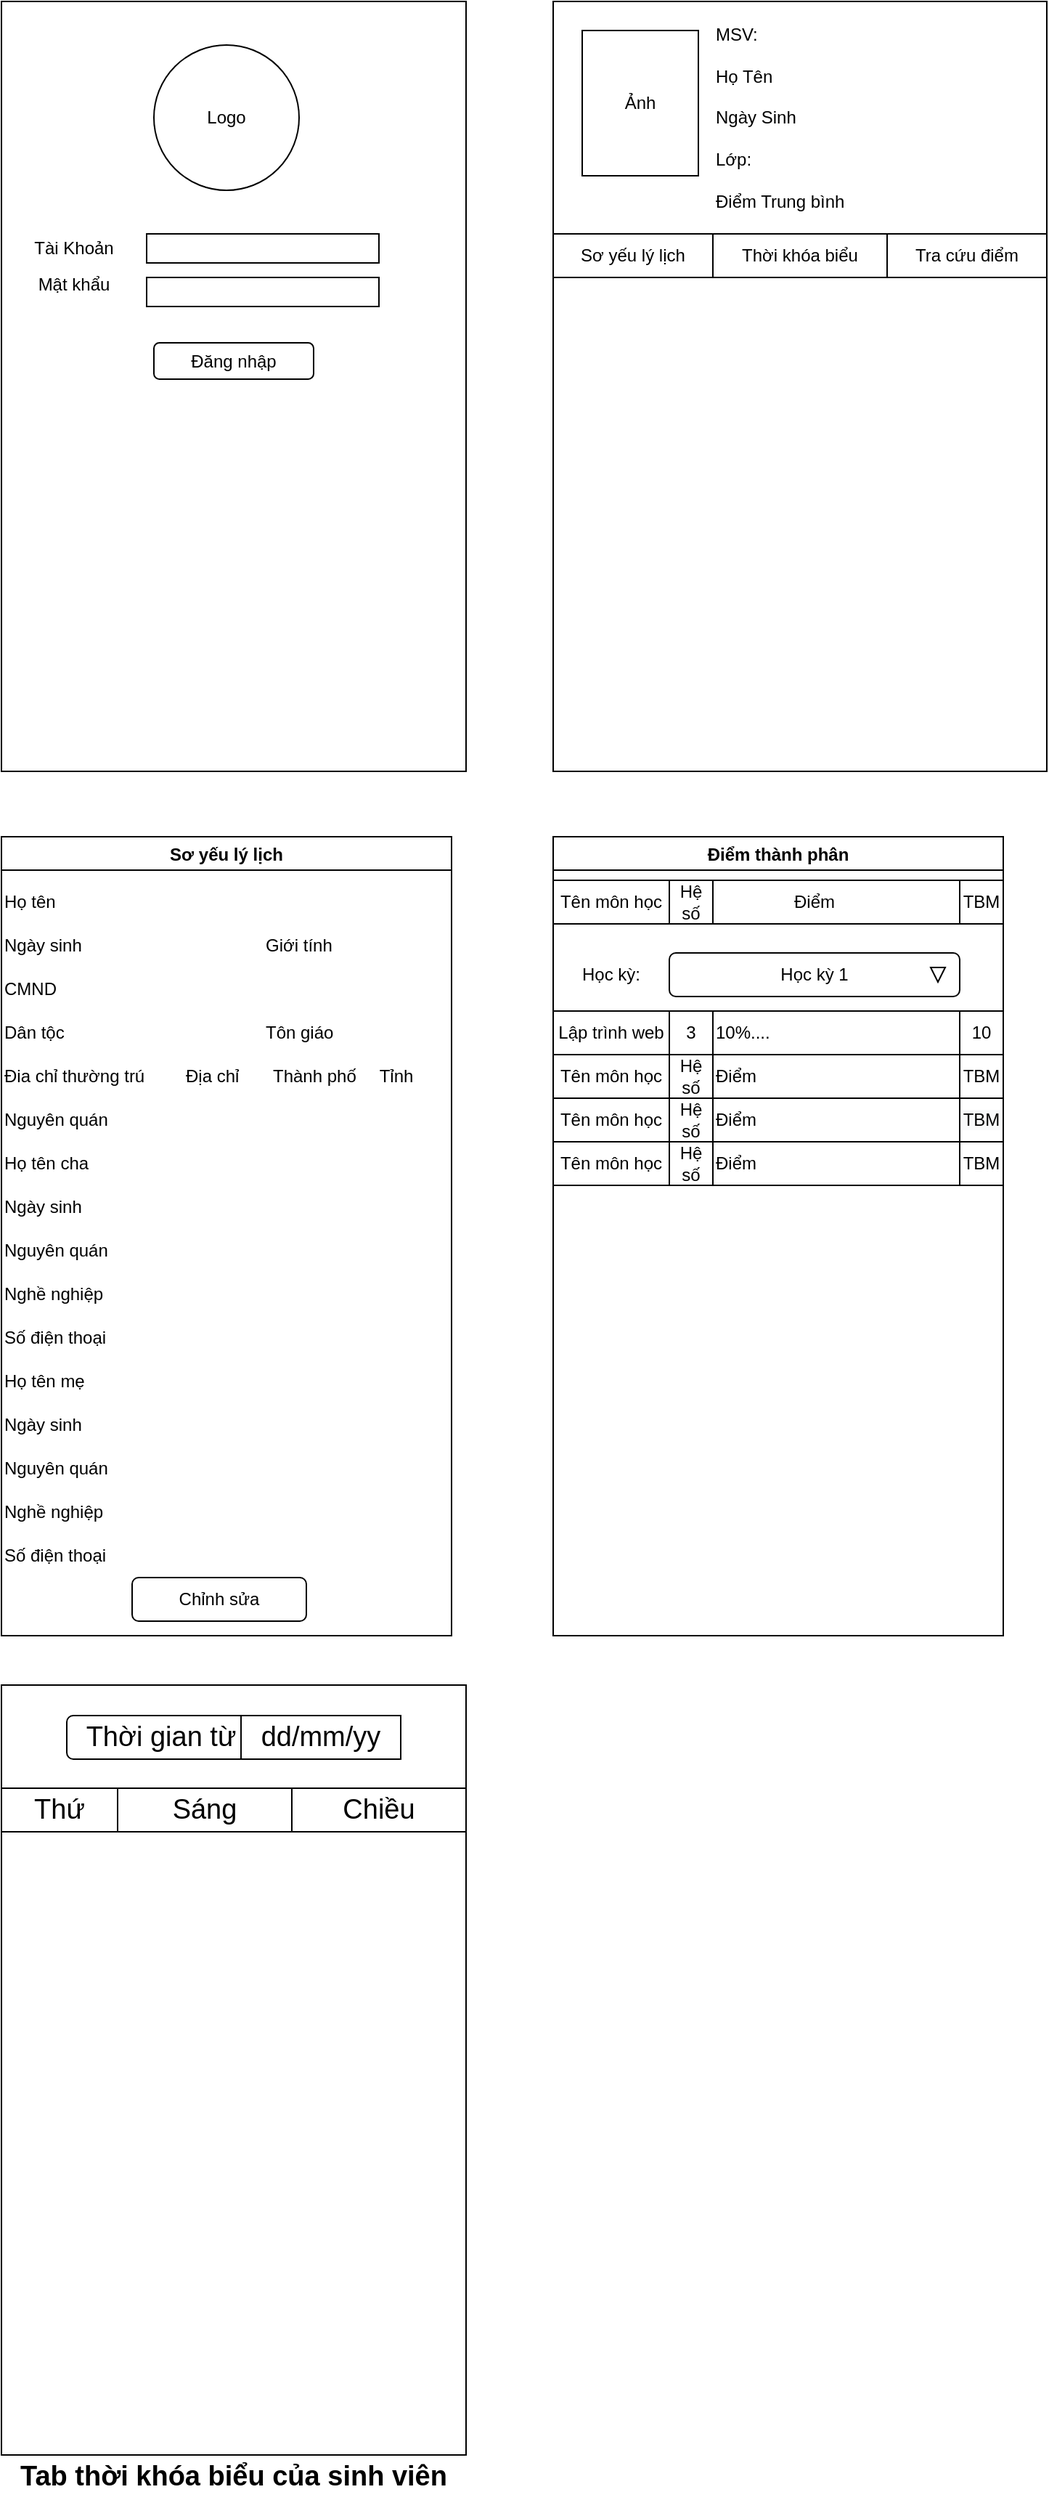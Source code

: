 <mxfile version="15.7.4" type="device"><diagram id="kQTkmnE95mMSOVBhuUtG" name="Page-1"><mxGraphModel dx="1422" dy="794" grid="1" gridSize="10" guides="1" tooltips="1" connect="1" arrows="1" fold="1" page="1" pageScale="1" pageWidth="827" pageHeight="1169" math="0" shadow="0"><root><mxCell id="0"/><mxCell id="1" parent="0"/><mxCell id="vsu5bvqtT85boDDED6tm-1" value="" style="verticalLabelPosition=bottom;verticalAlign=top;html=1;shape=mxgraph.basic.rect;fillColor2=none;strokeWidth=1;size=20;indent=5;rotation=90;" parent="1" vertex="1"><mxGeometry x="-95" y="115" width="530" height="320" as="geometry"/></mxCell><mxCell id="vsu5bvqtT85boDDED6tm-3" value="" style="verticalLabelPosition=bottom;verticalAlign=top;html=1;shape=mxgraph.basic.rect;fillColor2=none;strokeWidth=1;size=20;indent=5;" parent="1" vertex="1"><mxGeometry x="110" y="170" width="160" height="20" as="geometry"/></mxCell><mxCell id="vsu5bvqtT85boDDED6tm-4" value="" style="verticalLabelPosition=bottom;verticalAlign=top;html=1;shape=mxgraph.basic.rect;fillColor2=none;strokeWidth=1;size=20;indent=5;" parent="1" vertex="1"><mxGeometry x="110" y="200" width="160" height="20" as="geometry"/></mxCell><mxCell id="vsu5bvqtT85boDDED6tm-6" value="Tài Khoản" style="text;html=1;strokeColor=none;fillColor=none;align=center;verticalAlign=middle;whiteSpace=wrap;rounded=0;" parent="1" vertex="1"><mxGeometry x="30" y="165" width="60" height="30" as="geometry"/></mxCell><mxCell id="vsu5bvqtT85boDDED6tm-7" value="Mật khẩu" style="text;html=1;strokeColor=none;fillColor=none;align=center;verticalAlign=middle;whiteSpace=wrap;rounded=0;" parent="1" vertex="1"><mxGeometry x="30" y="190" width="60" height="30" as="geometry"/></mxCell><mxCell id="vsu5bvqtT85boDDED6tm-10" value="" style="verticalLabelPosition=bottom;verticalAlign=top;html=1;shape=mxgraph.basic.rect;fillColor2=none;strokeWidth=1;size=20;indent=5;rotation=90;" parent="1" vertex="1"><mxGeometry x="295" y="105" width="530" height="340" as="geometry"/></mxCell><mxCell id="vsu5bvqtT85boDDED6tm-13" value="" style="rounded=0;whiteSpace=wrap;html=1;" parent="1" vertex="1"><mxGeometry x="390" y="10" width="340" height="160" as="geometry"/></mxCell><mxCell id="vsu5bvqtT85boDDED6tm-14" value="Ảnh" style="rounded=0;whiteSpace=wrap;html=1;" parent="1" vertex="1"><mxGeometry x="410" y="30" width="80" height="100" as="geometry"/></mxCell><mxCell id="vsu5bvqtT85boDDED6tm-17" value="MSV:&lt;br&gt;&lt;br&gt;Họ Tên&lt;br&gt;&lt;br&gt;Ngày Sinh&lt;br&gt;&lt;br&gt;Lớp:&lt;br&gt;&lt;br&gt;Điểm Trung bình" style="text;html=1;strokeColor=none;fillColor=none;align=left;verticalAlign=middle;whiteSpace=wrap;rounded=0;" parent="1" vertex="1"><mxGeometry x="500" y="75" width="130" height="30" as="geometry"/></mxCell><mxCell id="vsu5bvqtT85boDDED6tm-69" value="Sơ yếu lý lịch" style="swimlane;labelBackgroundColor=none;align=center;" parent="1" vertex="1"><mxGeometry x="10" y="585" width="310" height="550" as="geometry"/></mxCell><mxCell id="vsu5bvqtT85boDDED6tm-91" value="Họ tên" style="text;html=1;strokeColor=none;fillColor=none;align=left;verticalAlign=middle;whiteSpace=wrap;rounded=0;labelBackgroundColor=none;" parent="vsu5bvqtT85boDDED6tm-69" vertex="1"><mxGeometry y="30" width="70" height="30" as="geometry"/></mxCell><mxCell id="vsu5bvqtT85boDDED6tm-92" value="Ngày sinh" style="text;html=1;strokeColor=none;fillColor=none;align=left;verticalAlign=middle;whiteSpace=wrap;rounded=0;labelBackgroundColor=none;" parent="vsu5bvqtT85boDDED6tm-69" vertex="1"><mxGeometry y="60" width="80" height="30" as="geometry"/></mxCell><mxCell id="vsu5bvqtT85boDDED6tm-93" value="Đia chỉ thường trú" style="text;html=1;strokeColor=none;fillColor=none;align=left;verticalAlign=middle;whiteSpace=wrap;rounded=0;labelBackgroundColor=none;" parent="vsu5bvqtT85boDDED6tm-69" vertex="1"><mxGeometry y="150" width="110" height="30" as="geometry"/></mxCell><mxCell id="vsu5bvqtT85boDDED6tm-94" value="&amp;nbsp;Tỉnh" style="text;html=1;strokeColor=none;fillColor=none;align=left;verticalAlign=middle;whiteSpace=wrap;rounded=0;labelBackgroundColor=none;" parent="vsu5bvqtT85boDDED6tm-69" vertex="1"><mxGeometry x="255" y="150" width="50" height="30" as="geometry"/></mxCell><mxCell id="vsu5bvqtT85boDDED6tm-95" value="Thành phố" style="text;html=1;strokeColor=none;fillColor=none;align=left;verticalAlign=middle;whiteSpace=wrap;rounded=0;labelBackgroundColor=none;" parent="vsu5bvqtT85boDDED6tm-69" vertex="1"><mxGeometry x="185" y="150" width="60" height="30" as="geometry"/></mxCell><mxCell id="vsu5bvqtT85boDDED6tm-96" value="Địa chỉ" style="text;html=1;strokeColor=none;fillColor=none;align=left;verticalAlign=middle;whiteSpace=wrap;rounded=0;labelBackgroundColor=none;" parent="vsu5bvqtT85boDDED6tm-69" vertex="1"><mxGeometry x="125" y="150" width="50" height="30" as="geometry"/></mxCell><mxCell id="vsu5bvqtT85boDDED6tm-97" value="CMND" style="text;html=1;strokeColor=none;fillColor=none;align=left;verticalAlign=middle;whiteSpace=wrap;rounded=0;labelBackgroundColor=none;" parent="vsu5bvqtT85boDDED6tm-69" vertex="1"><mxGeometry y="90" width="80" height="30" as="geometry"/></mxCell><mxCell id="vsu5bvqtT85boDDED6tm-98" value="Giới tính" style="text;html=1;strokeColor=none;fillColor=none;align=left;verticalAlign=middle;whiteSpace=wrap;rounded=0;labelBackgroundColor=none;" parent="vsu5bvqtT85boDDED6tm-69" vertex="1"><mxGeometry x="180" y="60" width="70" height="30" as="geometry"/></mxCell><mxCell id="vsu5bvqtT85boDDED6tm-99" value="Dân tộc" style="text;html=1;strokeColor=none;fillColor=none;align=left;verticalAlign=middle;whiteSpace=wrap;rounded=0;labelBackgroundColor=none;" parent="vsu5bvqtT85boDDED6tm-69" vertex="1"><mxGeometry y="120" width="80" height="30" as="geometry"/></mxCell><mxCell id="vsu5bvqtT85boDDED6tm-100" value="Tôn giáo" style="text;html=1;strokeColor=none;fillColor=none;align=left;verticalAlign=middle;whiteSpace=wrap;rounded=0;labelBackgroundColor=none;" parent="vsu5bvqtT85boDDED6tm-69" vertex="1"><mxGeometry x="180" y="120" width="80" height="30" as="geometry"/></mxCell><mxCell id="vsu5bvqtT85boDDED6tm-101" value="Nguyên quán" style="text;html=1;strokeColor=none;fillColor=none;align=left;verticalAlign=middle;whiteSpace=wrap;rounded=0;labelBackgroundColor=none;" parent="vsu5bvqtT85boDDED6tm-69" vertex="1"><mxGeometry y="180" width="110" height="30" as="geometry"/></mxCell><mxCell id="vsu5bvqtT85boDDED6tm-102" value="Họ tên cha" style="text;html=1;strokeColor=none;fillColor=none;align=left;verticalAlign=middle;whiteSpace=wrap;rounded=0;labelBackgroundColor=none;" parent="vsu5bvqtT85boDDED6tm-69" vertex="1"><mxGeometry y="210" width="70" height="30" as="geometry"/></mxCell><mxCell id="vsu5bvqtT85boDDED6tm-103" value="Ngày sinh" style="text;html=1;strokeColor=none;fillColor=none;align=left;verticalAlign=middle;whiteSpace=wrap;rounded=0;labelBackgroundColor=none;" parent="vsu5bvqtT85boDDED6tm-69" vertex="1"><mxGeometry y="240" width="80" height="30" as="geometry"/></mxCell><mxCell id="vsu5bvqtT85boDDED6tm-104" value="Nghề nghiệp" style="text;html=1;strokeColor=none;fillColor=none;align=left;verticalAlign=middle;whiteSpace=wrap;rounded=0;labelBackgroundColor=none;" parent="vsu5bvqtT85boDDED6tm-69" vertex="1"><mxGeometry y="300" width="80" height="30" as="geometry"/></mxCell><mxCell id="vsu5bvqtT85boDDED6tm-105" value="Số điện thoại" style="text;html=1;strokeColor=none;fillColor=none;align=left;verticalAlign=middle;whiteSpace=wrap;rounded=0;labelBackgroundColor=none;" parent="vsu5bvqtT85boDDED6tm-69" vertex="1"><mxGeometry y="330" width="80" height="30" as="geometry"/></mxCell><mxCell id="vsu5bvqtT85boDDED6tm-106" value="Nguyên quán" style="text;html=1;strokeColor=none;fillColor=none;align=left;verticalAlign=middle;whiteSpace=wrap;rounded=0;labelBackgroundColor=none;" parent="vsu5bvqtT85boDDED6tm-69" vertex="1"><mxGeometry y="270" width="110" height="30" as="geometry"/></mxCell><mxCell id="vsu5bvqtT85boDDED6tm-107" value="Số điện thoại" style="text;html=1;strokeColor=none;fillColor=none;align=left;verticalAlign=middle;whiteSpace=wrap;rounded=0;labelBackgroundColor=none;" parent="vsu5bvqtT85boDDED6tm-69" vertex="1"><mxGeometry y="480" width="80" height="30" as="geometry"/></mxCell><mxCell id="vsu5bvqtT85boDDED6tm-108" value="Nghề nghiệp" style="text;html=1;strokeColor=none;fillColor=none;align=left;verticalAlign=middle;whiteSpace=wrap;rounded=0;labelBackgroundColor=none;" parent="vsu5bvqtT85boDDED6tm-69" vertex="1"><mxGeometry y="450" width="80" height="30" as="geometry"/></mxCell><mxCell id="vsu5bvqtT85boDDED6tm-109" value="Nguyên quán" style="text;html=1;strokeColor=none;fillColor=none;align=left;verticalAlign=middle;whiteSpace=wrap;rounded=0;labelBackgroundColor=none;" parent="vsu5bvqtT85boDDED6tm-69" vertex="1"><mxGeometry y="420" width="110" height="30" as="geometry"/></mxCell><mxCell id="vsu5bvqtT85boDDED6tm-110" value="Ngày sinh" style="text;html=1;strokeColor=none;fillColor=none;align=left;verticalAlign=middle;whiteSpace=wrap;rounded=0;labelBackgroundColor=none;" parent="vsu5bvqtT85boDDED6tm-69" vertex="1"><mxGeometry y="390" width="80" height="30" as="geometry"/></mxCell><mxCell id="vsu5bvqtT85boDDED6tm-111" value="Họ tên mẹ" style="text;html=1;strokeColor=none;fillColor=none;align=left;verticalAlign=middle;whiteSpace=wrap;rounded=0;labelBackgroundColor=none;" parent="vsu5bvqtT85boDDED6tm-69" vertex="1"><mxGeometry y="360" width="70" height="30" as="geometry"/></mxCell><mxCell id="vsu5bvqtT85boDDED6tm-165" value="Chỉnh sửa" style="rounded=1;whiteSpace=wrap;html=1;labelBackgroundColor=none;align=center;" parent="vsu5bvqtT85boDDED6tm-69" vertex="1"><mxGeometry x="90" y="510" width="120" height="30" as="geometry"/></mxCell><mxCell id="vsu5bvqtT85boDDED6tm-112" value="Điểm thành phân" style="swimlane;labelBackgroundColor=none;align=center;" parent="1" vertex="1"><mxGeometry x="390" y="585" width="310" height="550" as="geometry"/></mxCell><mxCell id="vsu5bvqtT85boDDED6tm-113" value="" style="rounded=0;whiteSpace=wrap;html=1;labelBackgroundColor=none;align=center;" parent="vsu5bvqtT85boDDED6tm-112" vertex="1"><mxGeometry y="30" width="80" height="30" as="geometry"/></mxCell><mxCell id="vsu5bvqtT85boDDED6tm-114" value="Tên môn học" style="text;html=1;strokeColor=none;fillColor=none;align=center;verticalAlign=middle;whiteSpace=wrap;rounded=0;labelBackgroundColor=none;" parent="vsu5bvqtT85boDDED6tm-112" vertex="1"><mxGeometry y="30" width="80" height="30" as="geometry"/></mxCell><mxCell id="vsu5bvqtT85boDDED6tm-117" value="Điểm" style="rounded=0;whiteSpace=wrap;html=1;labelBackgroundColor=none;align=center;" parent="vsu5bvqtT85boDDED6tm-112" vertex="1"><mxGeometry x="80" y="30" width="200" height="30" as="geometry"/></mxCell><mxCell id="vsu5bvqtT85boDDED6tm-118" value="Học kỳ:" style="text;html=1;strokeColor=none;fillColor=none;align=center;verticalAlign=middle;whiteSpace=wrap;rounded=0;labelBackgroundColor=none;" parent="vsu5bvqtT85boDDED6tm-112" vertex="1"><mxGeometry y="80" width="80" height="30" as="geometry"/></mxCell><mxCell id="vsu5bvqtT85boDDED6tm-120" value="Học kỳ 1" style="rounded=1;whiteSpace=wrap;html=1;labelBackgroundColor=none;align=center;" parent="vsu5bvqtT85boDDED6tm-112" vertex="1"><mxGeometry x="80" y="80" width="200" height="30" as="geometry"/></mxCell><mxCell id="vsu5bvqtT85boDDED6tm-121" value="" style="triangle;whiteSpace=wrap;html=1;labelBackgroundColor=none;align=center;rotation=90;" parent="vsu5bvqtT85boDDED6tm-112" vertex="1"><mxGeometry x="260" y="90" width="10" height="10" as="geometry"/></mxCell><mxCell id="vsu5bvqtT85boDDED6tm-124" value="" style="rounded=0;whiteSpace=wrap;html=1;labelBackgroundColor=none;align=center;" parent="vsu5bvqtT85boDDED6tm-112" vertex="1"><mxGeometry y="120" width="310" height="430" as="geometry"/></mxCell><mxCell id="vsu5bvqtT85boDDED6tm-125" value="" style="rounded=0;whiteSpace=wrap;html=1;labelBackgroundColor=none;align=center;" parent="vsu5bvqtT85boDDED6tm-112" vertex="1"><mxGeometry y="120" width="80" height="120" as="geometry"/></mxCell><mxCell id="vsu5bvqtT85boDDED6tm-135" value="" style="rounded=0;whiteSpace=wrap;html=1;labelBackgroundColor=none;align=center;" parent="vsu5bvqtT85boDDED6tm-112" vertex="1"><mxGeometry x="80" y="120" width="230" height="120" as="geometry"/></mxCell><mxCell id="vsu5bvqtT85boDDED6tm-136" value="Lập trình web" style="rounded=0;whiteSpace=wrap;html=1;labelBackgroundColor=none;align=center;" parent="vsu5bvqtT85boDDED6tm-112" vertex="1"><mxGeometry y="120" width="80" height="30" as="geometry"/></mxCell><mxCell id="vsu5bvqtT85boDDED6tm-137" value="Tên môn học" style="rounded=0;whiteSpace=wrap;html=1;labelBackgroundColor=none;align=center;" parent="vsu5bvqtT85boDDED6tm-112" vertex="1"><mxGeometry y="150" width="80" height="30" as="geometry"/></mxCell><mxCell id="vsu5bvqtT85boDDED6tm-138" value="&lt;span&gt;Tên môn học&lt;/span&gt;" style="rounded=0;whiteSpace=wrap;html=1;labelBackgroundColor=none;align=center;" parent="vsu5bvqtT85boDDED6tm-112" vertex="1"><mxGeometry y="180" width="80" height="30" as="geometry"/></mxCell><mxCell id="vsu5bvqtT85boDDED6tm-139" value="&lt;span&gt;Tên môn học&lt;/span&gt;" style="rounded=0;whiteSpace=wrap;html=1;labelBackgroundColor=none;align=center;" parent="vsu5bvqtT85boDDED6tm-112" vertex="1"><mxGeometry y="210" width="80" height="30" as="geometry"/></mxCell><mxCell id="vsu5bvqtT85boDDED6tm-144" value="10%...." style="rounded=0;whiteSpace=wrap;html=1;labelBackgroundColor=none;align=left;" parent="vsu5bvqtT85boDDED6tm-112" vertex="1"><mxGeometry x="110" y="120" width="170" height="30" as="geometry"/></mxCell><mxCell id="vsu5bvqtT85boDDED6tm-145" value="&lt;span&gt;Điểm&lt;/span&gt;" style="rounded=0;whiteSpace=wrap;html=1;labelBackgroundColor=none;align=left;" parent="vsu5bvqtT85boDDED6tm-112" vertex="1"><mxGeometry x="110" y="150" width="170" height="30" as="geometry"/></mxCell><mxCell id="vsu5bvqtT85boDDED6tm-146" value="&lt;span&gt;Điểm&lt;/span&gt;" style="rounded=0;whiteSpace=wrap;html=1;labelBackgroundColor=none;align=left;" parent="vsu5bvqtT85boDDED6tm-112" vertex="1"><mxGeometry x="110" y="180" width="170" height="30" as="geometry"/></mxCell><mxCell id="vsu5bvqtT85boDDED6tm-147" value="&lt;span&gt;Điểm&lt;/span&gt;" style="rounded=0;whiteSpace=wrap;html=1;labelBackgroundColor=none;align=left;" parent="vsu5bvqtT85boDDED6tm-112" vertex="1"><mxGeometry x="110" y="210" width="170" height="30" as="geometry"/></mxCell><mxCell id="vsu5bvqtT85boDDED6tm-152" value="Hệ số" style="rounded=0;whiteSpace=wrap;html=1;labelBackgroundColor=none;align=center;" parent="vsu5bvqtT85boDDED6tm-112" vertex="1"><mxGeometry x="80" y="30" width="30" height="30" as="geometry"/></mxCell><mxCell id="vsu5bvqtT85boDDED6tm-153" value="3" style="rounded=0;whiteSpace=wrap;html=1;labelBackgroundColor=none;align=center;" parent="vsu5bvqtT85boDDED6tm-112" vertex="1"><mxGeometry x="80" y="120" width="30" height="30" as="geometry"/></mxCell><mxCell id="vsu5bvqtT85boDDED6tm-154" value="Hệ số" style="rounded=0;whiteSpace=wrap;html=1;labelBackgroundColor=none;align=center;" parent="vsu5bvqtT85boDDED6tm-112" vertex="1"><mxGeometry x="80" y="150" width="30" height="30" as="geometry"/></mxCell><mxCell id="vsu5bvqtT85boDDED6tm-155" value="Hệ số" style="rounded=0;whiteSpace=wrap;html=1;labelBackgroundColor=none;align=center;" parent="vsu5bvqtT85boDDED6tm-112" vertex="1"><mxGeometry x="80" y="180" width="30" height="30" as="geometry"/></mxCell><mxCell id="vsu5bvqtT85boDDED6tm-156" value="Hệ số" style="rounded=0;whiteSpace=wrap;html=1;labelBackgroundColor=none;align=center;" parent="vsu5bvqtT85boDDED6tm-112" vertex="1"><mxGeometry x="80" y="210" width="30" height="30" as="geometry"/></mxCell><mxCell id="vsu5bvqtT85boDDED6tm-158" value="10" style="rounded=0;whiteSpace=wrap;html=1;labelBackgroundColor=none;align=center;" parent="vsu5bvqtT85boDDED6tm-112" vertex="1"><mxGeometry x="280" y="120" width="30" height="30" as="geometry"/></mxCell><mxCell id="vsu5bvqtT85boDDED6tm-159" value="TBM" style="rounded=0;whiteSpace=wrap;html=1;labelBackgroundColor=none;align=center;" parent="vsu5bvqtT85boDDED6tm-112" vertex="1"><mxGeometry x="280" y="150" width="30" height="30" as="geometry"/></mxCell><mxCell id="vsu5bvqtT85boDDED6tm-160" value="&#10;&#10;&lt;span style=&quot;color: rgb(0, 0, 0); font-family: helvetica; font-size: 12px; font-style: normal; font-weight: 400; letter-spacing: normal; text-align: center; text-indent: 0px; text-transform: none; word-spacing: 0px; background-color: rgb(248, 249, 250); display: inline; float: none;&quot;&gt;TBM&lt;/span&gt;&#10;&#10;" style="rounded=0;whiteSpace=wrap;html=1;labelBackgroundColor=none;align=center;" parent="vsu5bvqtT85boDDED6tm-112" vertex="1"><mxGeometry x="280" y="180" width="30" height="30" as="geometry"/></mxCell><mxCell id="vsu5bvqtT85boDDED6tm-161" value="TBM" style="rounded=0;whiteSpace=wrap;html=1;labelBackgroundColor=none;align=center;" parent="vsu5bvqtT85boDDED6tm-112" vertex="1"><mxGeometry x="280" y="210" width="30" height="30" as="geometry"/></mxCell><mxCell id="vsu5bvqtT85boDDED6tm-157" value="TBM" style="rounded=0;whiteSpace=wrap;html=1;labelBackgroundColor=none;align=center;" parent="vsu5bvqtT85boDDED6tm-112" vertex="1"><mxGeometry x="280" y="30" width="30" height="30" as="geometry"/></mxCell><mxCell id="vsu5bvqtT85boDDED6tm-168" value="Đăng nhập" style="rounded=1;whiteSpace=wrap;html=1;labelBackgroundColor=none;align=center;" parent="1" vertex="1"><mxGeometry x="115" y="245" width="110" height="25" as="geometry"/></mxCell><mxCell id="OUiHbrgnobJFkDX92f4B-1" value="" style="ellipse;whiteSpace=wrap;html=1;aspect=fixed;" parent="1" vertex="1"><mxGeometry x="115" y="40" width="100" height="100" as="geometry"/></mxCell><mxCell id="OUiHbrgnobJFkDX92f4B-2" value="Logo" style="text;html=1;strokeColor=none;fillColor=none;align=center;verticalAlign=middle;whiteSpace=wrap;rounded=0;" parent="1" vertex="1"><mxGeometry x="135" y="75" width="60" height="30" as="geometry"/></mxCell><mxCell id="OUiHbrgnobJFkDX92f4B-3" value="" style="rounded=0;whiteSpace=wrap;html=1;" parent="1" vertex="1"><mxGeometry x="10" y="1169" width="320" height="530" as="geometry"/></mxCell><mxCell id="OUiHbrgnobJFkDX92f4B-6" value="Sáng" style="rounded=0;whiteSpace=wrap;html=1;fontSize=19;" parent="1" vertex="1"><mxGeometry x="90" y="1240" width="120" height="30" as="geometry"/></mxCell><mxCell id="OUiHbrgnobJFkDX92f4B-7" value="Chiều" style="rounded=0;whiteSpace=wrap;html=1;fontSize=19;" parent="1" vertex="1"><mxGeometry x="210" y="1240" width="120" height="30" as="geometry"/></mxCell><mxCell id="OUiHbrgnobJFkDX92f4B-8" value="Thứ" style="rounded=0;whiteSpace=wrap;html=1;fontSize=19;" parent="1" vertex="1"><mxGeometry x="10" y="1240" width="80" height="30" as="geometry"/></mxCell><mxCell id="OUiHbrgnobJFkDX92f4B-9" value="Thời gian từ" style="rounded=1;whiteSpace=wrap;html=1;fontSize=19;" parent="1" vertex="1"><mxGeometry x="55" y="1190" width="130" height="30" as="geometry"/></mxCell><mxCell id="OUiHbrgnobJFkDX92f4B-10" value="dd/mm/yy" style="rounded=0;whiteSpace=wrap;html=1;fontSize=19;" parent="1" vertex="1"><mxGeometry x="175" y="1190" width="110" height="30" as="geometry"/></mxCell><mxCell id="OUiHbrgnobJFkDX92f4B-11" value="Sơ yếu lý lịch" style="rounded=0;whiteSpace=wrap;html=1;" parent="1" vertex="1"><mxGeometry x="390" y="170" width="110" height="30" as="geometry"/></mxCell><mxCell id="OUiHbrgnobJFkDX92f4B-12" value="Thời khóa biểu" style="rounded=0;whiteSpace=wrap;html=1;" parent="1" vertex="1"><mxGeometry x="500" y="170" width="120" height="30" as="geometry"/></mxCell><mxCell id="OUiHbrgnobJFkDX92f4B-13" value="Tra cứu điểm" style="rounded=0;whiteSpace=wrap;html=1;" parent="1" vertex="1"><mxGeometry x="620" y="170" width="110" height="30" as="geometry"/></mxCell><mxCell id="OUiHbrgnobJFkDX92f4B-14" value="&lt;span style=&quot;font-size: 19px&quot;&gt;&lt;b&gt;Tab thời khóa biểu của sinh viên&lt;/b&gt;&lt;/span&gt;" style="text;html=1;strokeColor=none;fillColor=none;align=center;verticalAlign=middle;whiteSpace=wrap;rounded=0;fontSize=14;" parent="1" vertex="1"><mxGeometry x="10" y="1699" width="320" height="30" as="geometry"/></mxCell></root></mxGraphModel></diagram></mxfile>